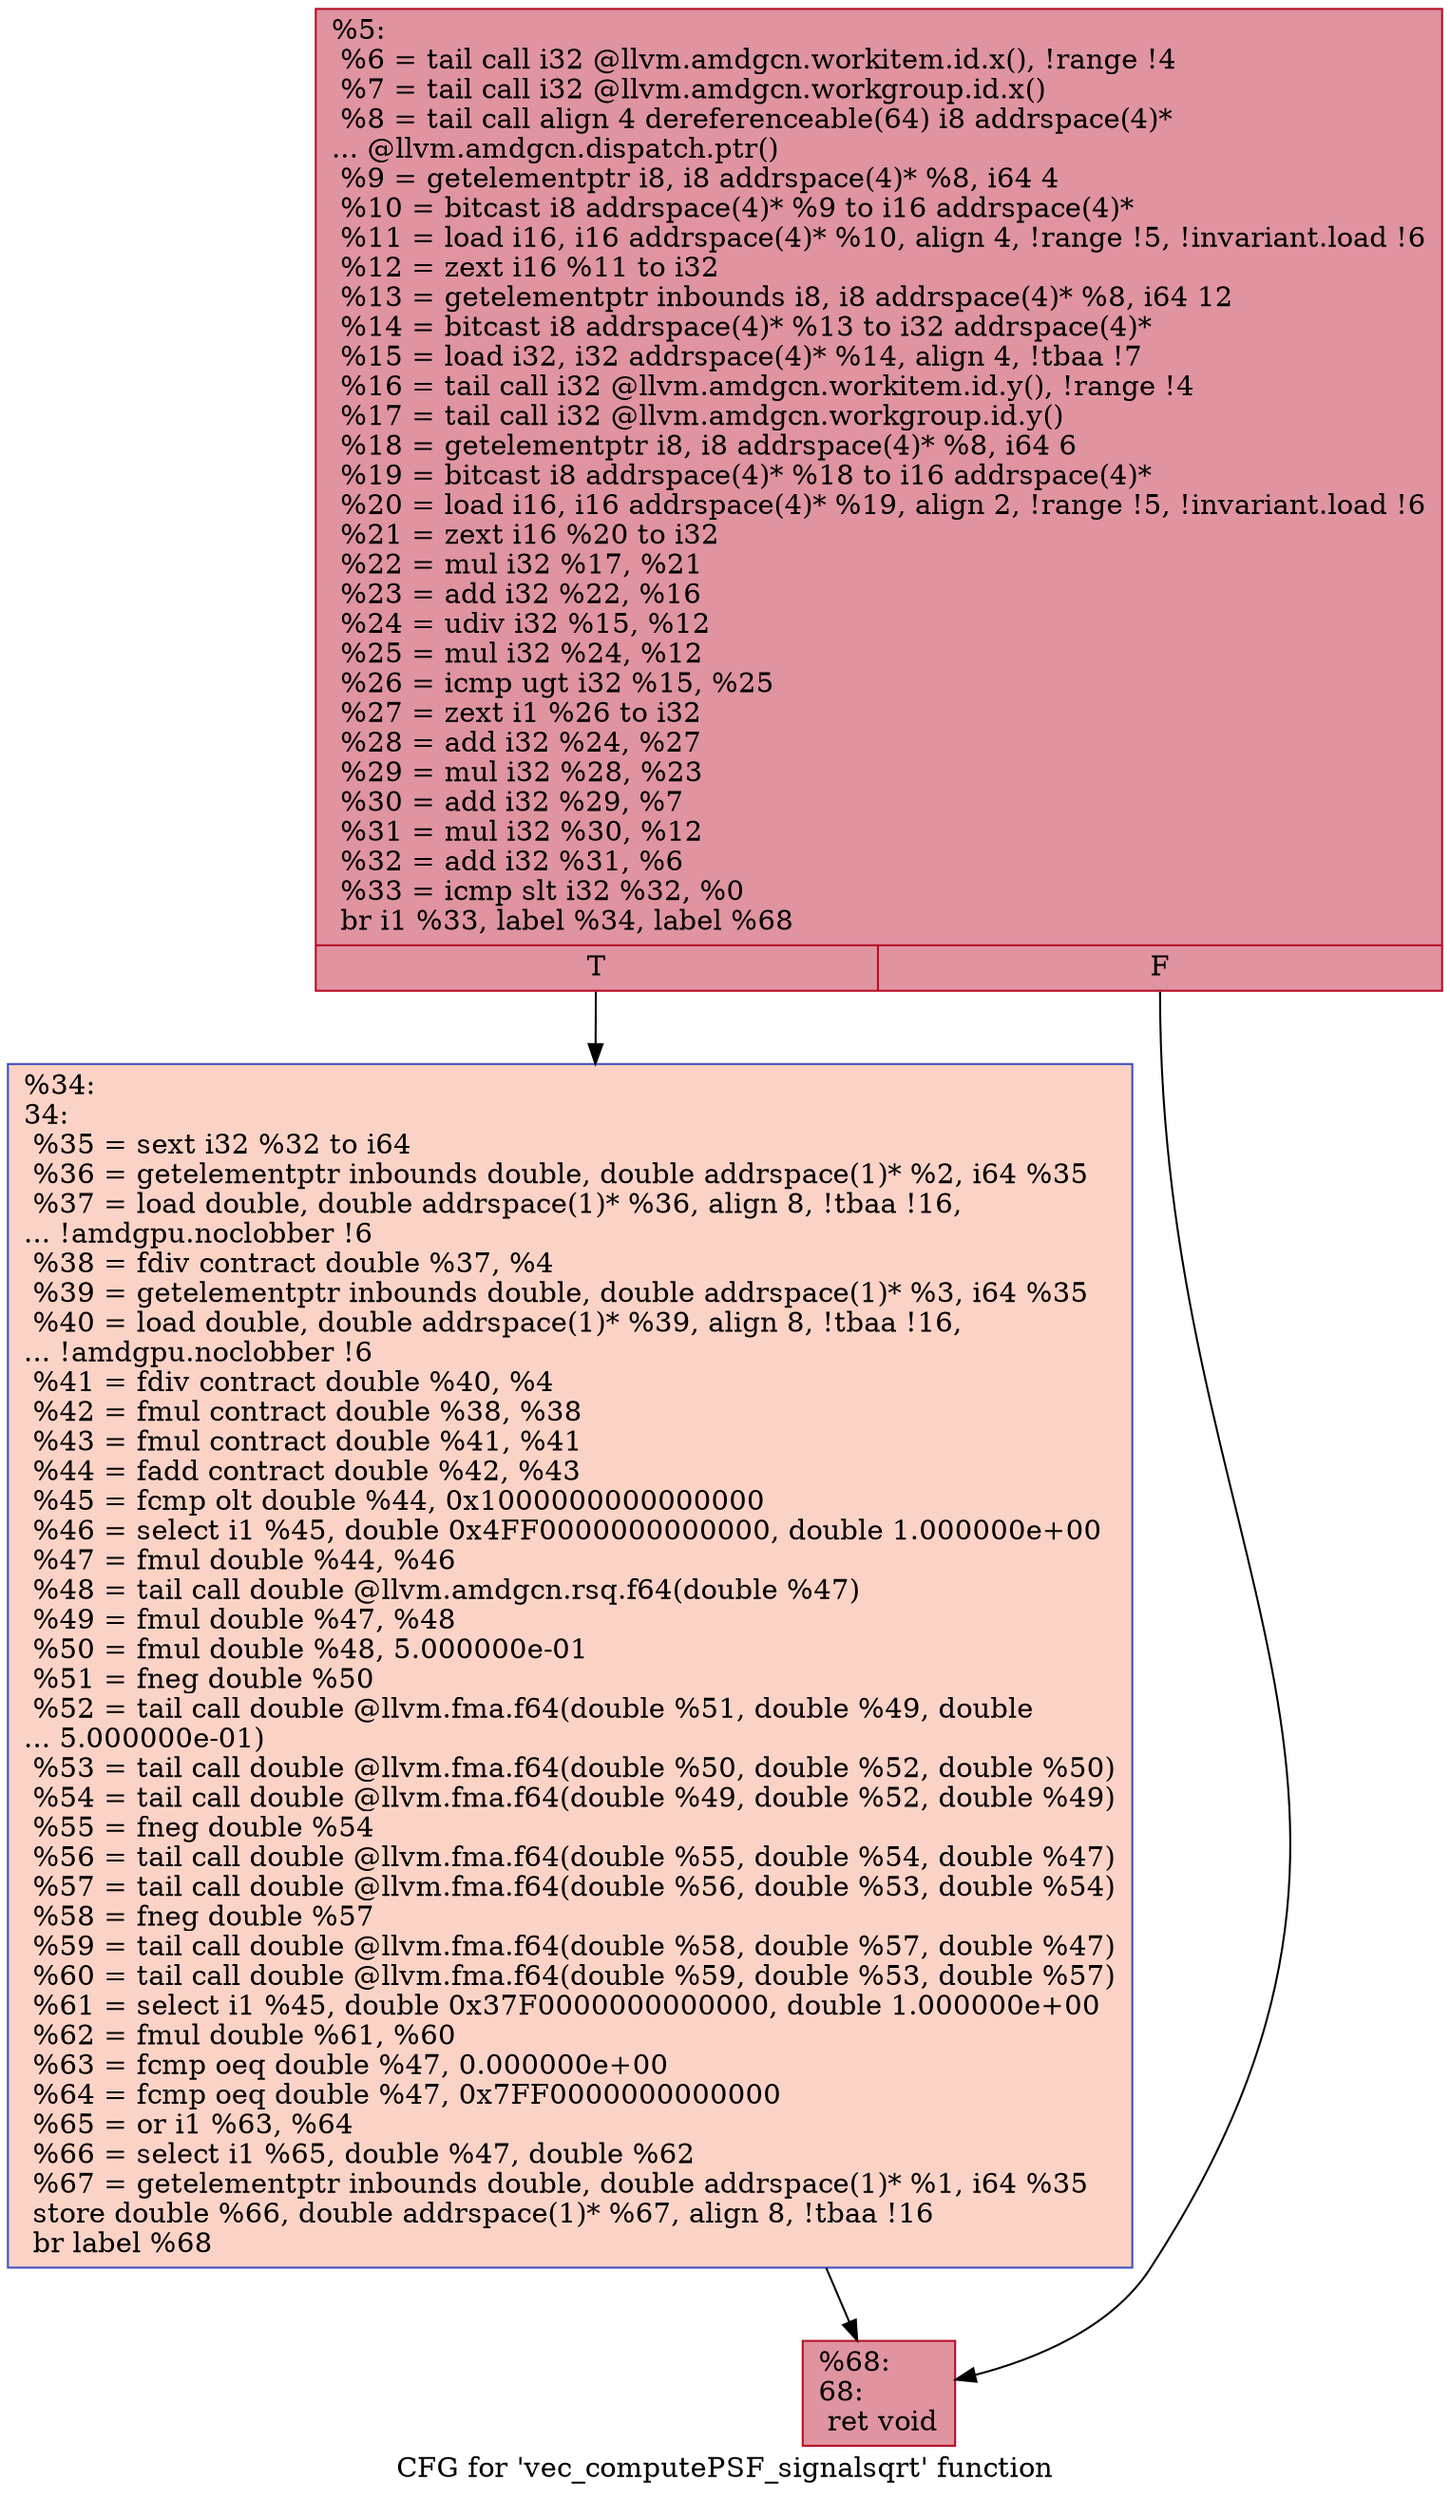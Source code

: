 digraph "CFG for 'vec_computePSF_signalsqrt' function" {
	label="CFG for 'vec_computePSF_signalsqrt' function";

	Node0x4cbee30 [shape=record,color="#b70d28ff", style=filled, fillcolor="#b70d2870",label="{%5:\l  %6 = tail call i32 @llvm.amdgcn.workitem.id.x(), !range !4\l  %7 = tail call i32 @llvm.amdgcn.workgroup.id.x()\l  %8 = tail call align 4 dereferenceable(64) i8 addrspace(4)*\l... @llvm.amdgcn.dispatch.ptr()\l  %9 = getelementptr i8, i8 addrspace(4)* %8, i64 4\l  %10 = bitcast i8 addrspace(4)* %9 to i16 addrspace(4)*\l  %11 = load i16, i16 addrspace(4)* %10, align 4, !range !5, !invariant.load !6\l  %12 = zext i16 %11 to i32\l  %13 = getelementptr inbounds i8, i8 addrspace(4)* %8, i64 12\l  %14 = bitcast i8 addrspace(4)* %13 to i32 addrspace(4)*\l  %15 = load i32, i32 addrspace(4)* %14, align 4, !tbaa !7\l  %16 = tail call i32 @llvm.amdgcn.workitem.id.y(), !range !4\l  %17 = tail call i32 @llvm.amdgcn.workgroup.id.y()\l  %18 = getelementptr i8, i8 addrspace(4)* %8, i64 6\l  %19 = bitcast i8 addrspace(4)* %18 to i16 addrspace(4)*\l  %20 = load i16, i16 addrspace(4)* %19, align 2, !range !5, !invariant.load !6\l  %21 = zext i16 %20 to i32\l  %22 = mul i32 %17, %21\l  %23 = add i32 %22, %16\l  %24 = udiv i32 %15, %12\l  %25 = mul i32 %24, %12\l  %26 = icmp ugt i32 %15, %25\l  %27 = zext i1 %26 to i32\l  %28 = add i32 %24, %27\l  %29 = mul i32 %28, %23\l  %30 = add i32 %29, %7\l  %31 = mul i32 %30, %12\l  %32 = add i32 %31, %6\l  %33 = icmp slt i32 %32, %0\l  br i1 %33, label %34, label %68\l|{<s0>T|<s1>F}}"];
	Node0x4cbee30:s0 -> Node0x4cc16c0;
	Node0x4cbee30:s1 -> Node0x4cc2fe0;
	Node0x4cc16c0 [shape=record,color="#3d50c3ff", style=filled, fillcolor="#f59c7d70",label="{%34:\l34:                                               \l  %35 = sext i32 %32 to i64\l  %36 = getelementptr inbounds double, double addrspace(1)* %2, i64 %35\l  %37 = load double, double addrspace(1)* %36, align 8, !tbaa !16,\l... !amdgpu.noclobber !6\l  %38 = fdiv contract double %37, %4\l  %39 = getelementptr inbounds double, double addrspace(1)* %3, i64 %35\l  %40 = load double, double addrspace(1)* %39, align 8, !tbaa !16,\l... !amdgpu.noclobber !6\l  %41 = fdiv contract double %40, %4\l  %42 = fmul contract double %38, %38\l  %43 = fmul contract double %41, %41\l  %44 = fadd contract double %42, %43\l  %45 = fcmp olt double %44, 0x1000000000000000\l  %46 = select i1 %45, double 0x4FF0000000000000, double 1.000000e+00\l  %47 = fmul double %44, %46\l  %48 = tail call double @llvm.amdgcn.rsq.f64(double %47)\l  %49 = fmul double %47, %48\l  %50 = fmul double %48, 5.000000e-01\l  %51 = fneg double %50\l  %52 = tail call double @llvm.fma.f64(double %51, double %49, double\l... 5.000000e-01)\l  %53 = tail call double @llvm.fma.f64(double %50, double %52, double %50)\l  %54 = tail call double @llvm.fma.f64(double %49, double %52, double %49)\l  %55 = fneg double %54\l  %56 = tail call double @llvm.fma.f64(double %55, double %54, double %47)\l  %57 = tail call double @llvm.fma.f64(double %56, double %53, double %54)\l  %58 = fneg double %57\l  %59 = tail call double @llvm.fma.f64(double %58, double %57, double %47)\l  %60 = tail call double @llvm.fma.f64(double %59, double %53, double %57)\l  %61 = select i1 %45, double 0x37F0000000000000, double 1.000000e+00\l  %62 = fmul double %61, %60\l  %63 = fcmp oeq double %47, 0.000000e+00\l  %64 = fcmp oeq double %47, 0x7FF0000000000000\l  %65 = or i1 %63, %64\l  %66 = select i1 %65, double %47, double %62\l  %67 = getelementptr inbounds double, double addrspace(1)* %1, i64 %35\l  store double %66, double addrspace(1)* %67, align 8, !tbaa !16\l  br label %68\l}"];
	Node0x4cc16c0 -> Node0x4cc2fe0;
	Node0x4cc2fe0 [shape=record,color="#b70d28ff", style=filled, fillcolor="#b70d2870",label="{%68:\l68:                                               \l  ret void\l}"];
}
